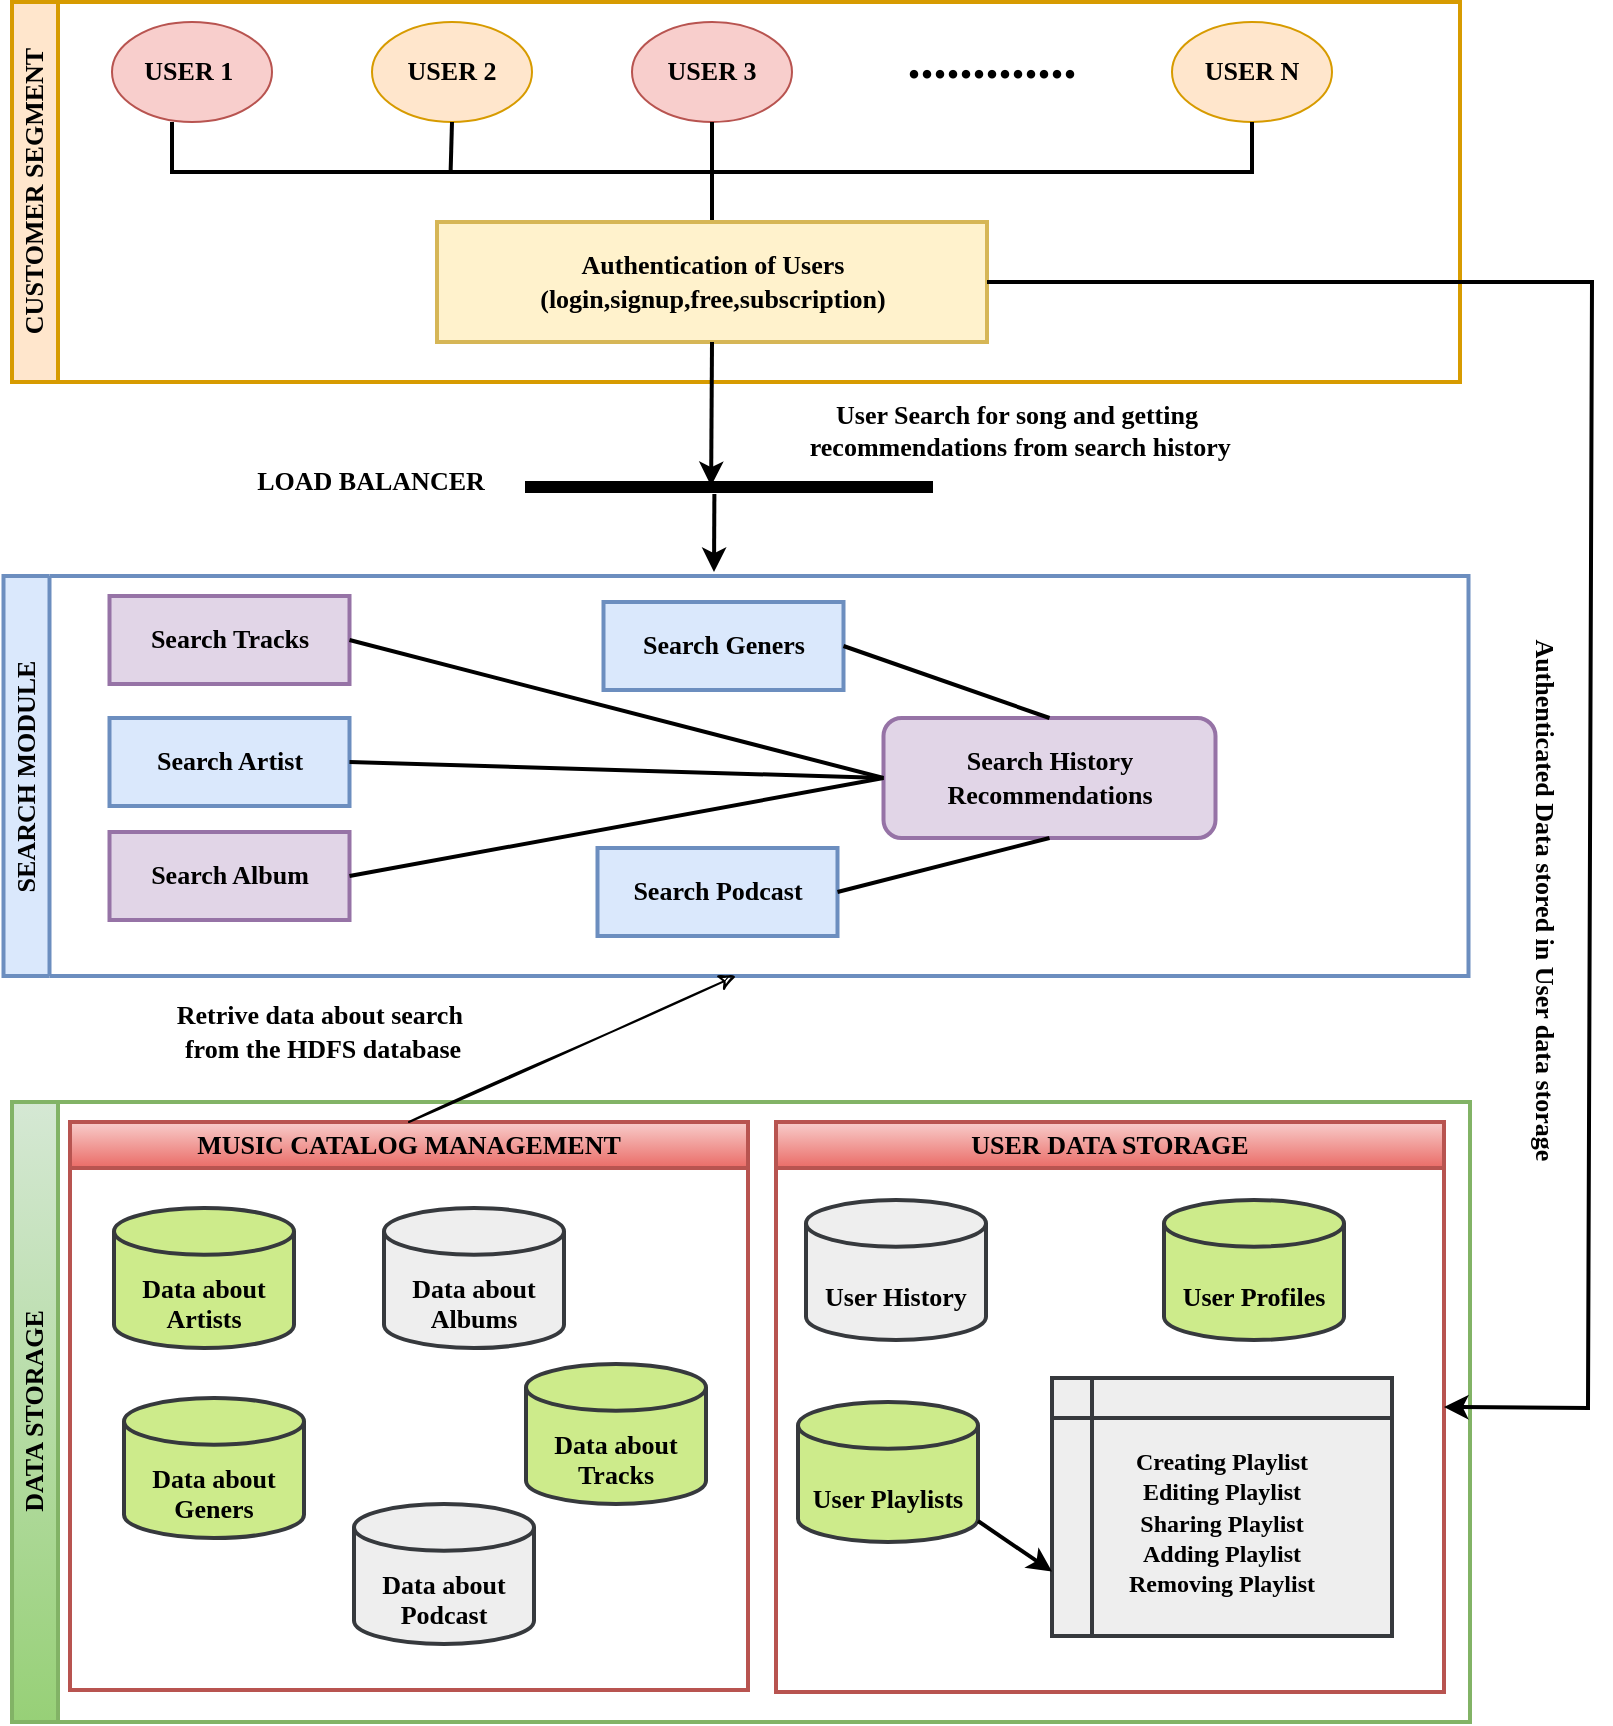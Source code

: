 <mxfile version="24.2.5" type="github">
  <diagram name="Page-1" id="ExRqaCatt30p1IcdAsLQ">
    <mxGraphModel dx="1050" dy="1622" grid="0" gridSize="10" guides="1" tooltips="1" connect="1" arrows="1" fold="1" page="1" pageScale="1" pageWidth="850" pageHeight="1100" math="0" shadow="0">
      <root>
        <mxCell id="0" />
        <mxCell id="1" parent="0" />
        <mxCell id="Uaap2v4NIkA0buS0Eumb-3" value="&lt;font style=&quot;font-size: 13px;&quot; face=&quot;Verdana&quot;&gt;&lt;b&gt;USER 1&amp;nbsp;&lt;/b&gt;&lt;/font&gt;" style="ellipse;whiteSpace=wrap;html=1;hachureGap=4;fontFamily=Architects Daughter;fontSource=https%3A%2F%2Ffonts.googleapis.com%2Fcss%3Ffamily%3DArchitects%2BDaughter;fillColor=#f8cecc;strokeColor=#b85450;" parent="1" vertex="1">
          <mxGeometry x="60" y="10" width="80" height="50" as="geometry" />
        </mxCell>
        <mxCell id="Uaap2v4NIkA0buS0Eumb-4" value="&lt;b style=&quot;font-family: Verdana; font-size: 13px;&quot;&gt;USER 3&lt;/b&gt;" style="ellipse;whiteSpace=wrap;html=1;hachureGap=4;fontFamily=Architects Daughter;fontSource=https%3A%2F%2Ffonts.googleapis.com%2Fcss%3Ffamily%3DArchitects%2BDaughter;fillColor=#f8cecc;strokeColor=#b85450;" parent="1" vertex="1">
          <mxGeometry x="320" y="10" width="80" height="50" as="geometry" />
        </mxCell>
        <mxCell id="Uaap2v4NIkA0buS0Eumb-5" value="&lt;b style=&quot;font-family: Verdana; font-size: 13px;&quot;&gt;USER 2&lt;/b&gt;" style="ellipse;whiteSpace=wrap;html=1;hachureGap=4;fontFamily=Architects Daughter;fontSource=https%3A%2F%2Ffonts.googleapis.com%2Fcss%3Ffamily%3DArchitects%2BDaughter;fillColor=#ffe6cc;strokeColor=#d79b00;" parent="1" vertex="1">
          <mxGeometry x="190" y="10" width="80" height="50" as="geometry" />
        </mxCell>
        <mxCell id="Uaap2v4NIkA0buS0Eumb-6" value="&lt;font face=&quot;Verdana&quot; style=&quot;font-size: 38px;&quot;&gt;&lt;b style=&quot;font-size: 26px;&quot;&gt;.............&lt;/b&gt;&lt;/font&gt;" style="text;html=1;align=center;verticalAlign=middle;whiteSpace=wrap;rounded=0;fontFamily=Architects Daughter;fontSource=https%3A%2F%2Ffonts.googleapis.com%2Fcss%3Ffamily%3DArchitects%2BDaughter;" parent="1" vertex="1">
          <mxGeometry x="470" y="10" width="60" height="30" as="geometry" />
        </mxCell>
        <mxCell id="Uaap2v4NIkA0buS0Eumb-9" value="&lt;b style=&quot;font-family: Verdana; font-size: 13px;&quot;&gt;USER N&lt;/b&gt;" style="ellipse;whiteSpace=wrap;html=1;hachureGap=4;fontFamily=Architects Daughter;fontSource=https%3A%2F%2Ffonts.googleapis.com%2Fcss%3Ffamily%3DArchitects%2BDaughter;fillColor=#ffe6cc;strokeColor=#d79b00;" parent="1" vertex="1">
          <mxGeometry x="590" y="10" width="80" height="50" as="geometry" />
        </mxCell>
        <mxCell id="Uaap2v4NIkA0buS0Eumb-10" value="" style="strokeWidth=2;html=1;shape=mxgraph.flowchart.annotation_2;align=left;labelPosition=right;pointerEvents=1;hachureGap=4;fontFamily=Architects Daughter;fontSource=https%3A%2F%2Ffonts.googleapis.com%2Fcss%3Ffamily%3DArchitects%2BDaughter;direction=north;" parent="1" vertex="1">
          <mxGeometry x="90" y="60" width="540" height="50" as="geometry" />
        </mxCell>
        <mxCell id="Uaap2v4NIkA0buS0Eumb-11" value="" style="endArrow=none;html=1;rounded=0;hachureGap=4;fontFamily=Architects Daughter;fontSource=https%3A%2F%2Ffonts.googleapis.com%2Fcss%3Ffamily%3DArchitects%2BDaughter;exitX=0.5;exitY=1;exitDx=0;exitDy=0;entryX=0.512;entryY=0.258;entryDx=0;entryDy=0;entryPerimeter=0;strokeWidth=2;fontStyle=1" parent="1" source="Uaap2v4NIkA0buS0Eumb-5" target="Uaap2v4NIkA0buS0Eumb-10" edge="1">
          <mxGeometry width="50" height="50" relative="1" as="geometry">
            <mxPoint x="350" y="230" as="sourcePoint" />
            <mxPoint x="250" y="190" as="targetPoint" />
          </mxGeometry>
        </mxCell>
        <mxCell id="Uaap2v4NIkA0buS0Eumb-12" value="" style="endArrow=none;html=1;rounded=0;hachureGap=4;fontFamily=Architects Daughter;fontSource=https%3A%2F%2Ffonts.googleapis.com%2Fcss%3Ffamily%3DArchitects%2BDaughter;exitX=1;exitY=0.5;exitDx=0;exitDy=0;exitPerimeter=0;strokeWidth=2;" parent="1" source="Uaap2v4NIkA0buS0Eumb-10" edge="1">
          <mxGeometry width="50" height="50" relative="1" as="geometry">
            <mxPoint x="350" y="230" as="sourcePoint" />
            <mxPoint x="360" y="90" as="targetPoint" />
          </mxGeometry>
        </mxCell>
        <mxCell id="Uaap2v4NIkA0buS0Eumb-14" value="&lt;font style=&quot;font-size: 13px;&quot; face=&quot;Verdana&quot;&gt;&lt;b&gt;Authentication of Users&lt;/b&gt;&lt;/font&gt;&lt;div&gt;&lt;font style=&quot;font-size: 13px;&quot; face=&quot;Verdana&quot;&gt;&lt;b&gt;(login,signup,free,subscription)&lt;/b&gt;&lt;/font&gt;&lt;/div&gt;" style="rounded=0;whiteSpace=wrap;html=1;hachureGap=4;fontFamily=Architects Daughter;fontSource=https%3A%2F%2Ffonts.googleapis.com%2Fcss%3Ffamily%3DArchitects%2BDaughter;strokeWidth=2;fillColor=#fff2cc;strokeColor=#d6b656;" parent="1" vertex="1">
          <mxGeometry x="222.5" y="110" width="275" height="60" as="geometry" />
        </mxCell>
        <mxCell id="Uaap2v4NIkA0buS0Eumb-15" value="&lt;font style=&quot;font-size: 13px;&quot; face=&quot;Verdana&quot;&gt;CUSTOMER SEGMENT&lt;/font&gt;" style="swimlane;horizontal=0;whiteSpace=wrap;html=1;hachureGap=4;fontFamily=Architects Daughter;fontSource=https%3A%2F%2Ffonts.googleapis.com%2Fcss%3Ffamily%3DArchitects%2BDaughter;strokeWidth=2;fillColor=#ffe6cc;strokeColor=#d79b00;" parent="1" vertex="1">
          <mxGeometry x="10" width="724" height="190" as="geometry" />
        </mxCell>
        <mxCell id="BjsdtnPxicf5f_ivqrXc-6" value="&lt;font style=&quot;font-size: 13px;&quot; face=&quot;Verdana&quot;&gt;DATA STORAGE&lt;/font&gt;" style="swimlane;horizontal=0;whiteSpace=wrap;html=1;hachureGap=4;fontFamily=Architects Daughter;fontSource=https%3A%2F%2Ffonts.googleapis.com%2Fcss%3Ffamily%3DArchitects%2BDaughter;strokeWidth=2;fillColor=#d5e8d4;gradientColor=#97d077;strokeColor=#82b366;" parent="1" vertex="1">
          <mxGeometry x="10" y="550" width="729" height="310" as="geometry" />
        </mxCell>
        <mxCell id="K-uQwObdjU8W2JQbkdcM-1" value="&lt;span style=&quot;font-family: Verdana; font-size: 13px;&quot;&gt;MUSIC CATALOG MANAGEMENT&lt;/span&gt;" style="swimlane;whiteSpace=wrap;html=1;hachureGap=4;fontFamily=Architects Daughter;fontSource=https%3A%2F%2Ffonts.googleapis.com%2Fcss%3Ffamily%3DArchitects%2BDaughter;strokeWidth=2;fillColor=#f8cecc;strokeColor=#b85450;gradientColor=#ea6b66;" vertex="1" parent="BjsdtnPxicf5f_ivqrXc-6">
          <mxGeometry x="29" y="10" width="339" height="284" as="geometry" />
        </mxCell>
        <mxCell id="K-uQwObdjU8W2JQbkdcM-2" value="&lt;p style=&quot;line-height: 110%;&quot;&gt;&lt;font size=&quot;1&quot; face=&quot;Verdana&quot;&gt;&lt;b style=&quot;font-size: 13px;&quot;&gt;&lt;br&gt;&lt;/b&gt;&lt;/font&gt;&lt;/p&gt;&lt;p style=&quot;line-height: 110%;&quot;&gt;&lt;font size=&quot;1&quot; face=&quot;Verdana&quot;&gt;&lt;b style=&quot;font-size: 13px;&quot;&gt;Data about Podcast&lt;/b&gt;&lt;/font&gt;&lt;/p&gt;" style="strokeWidth=2;html=1;shape=mxgraph.flowchart.database;whiteSpace=wrap;hachureGap=4;fontFamily=Architects Daughter;fontSource=https%3A%2F%2Ffonts.googleapis.com%2Fcss%3Ffamily%3DArchitects%2BDaughter;fillColor=#eeeeee;strokeColor=#36393d;" vertex="1" parent="K-uQwObdjU8W2JQbkdcM-1">
          <mxGeometry x="142" y="191" width="90" height="70" as="geometry" />
        </mxCell>
        <mxCell id="K-uQwObdjU8W2JQbkdcM-3" value="&lt;p style=&quot;line-height: 110%;&quot;&gt;&lt;font size=&quot;1&quot; face=&quot;Verdana&quot;&gt;&lt;b style=&quot;font-size: 13px;&quot;&gt;&lt;br&gt;&lt;/b&gt;&lt;/font&gt;&lt;/p&gt;&lt;p style=&quot;line-height: 110%;&quot;&gt;&lt;font size=&quot;1&quot; face=&quot;Verdana&quot;&gt;&lt;b style=&quot;font-size: 13px;&quot;&gt;Data about Tracks&lt;/b&gt;&lt;/font&gt;&lt;/p&gt;" style="strokeWidth=2;html=1;shape=mxgraph.flowchart.database;whiteSpace=wrap;hachureGap=4;fontFamily=Architects Daughter;fontSource=https%3A%2F%2Ffonts.googleapis.com%2Fcss%3Ffamily%3DArchitects%2BDaughter;fillColor=#cdeb8b;strokeColor=#36393d;" vertex="1" parent="K-uQwObdjU8W2JQbkdcM-1">
          <mxGeometry x="228" y="121" width="90" height="70" as="geometry" />
        </mxCell>
        <mxCell id="Uaap2v4NIkA0buS0Eumb-25" value="&lt;p style=&quot;line-height: 110%;&quot;&gt;&lt;font size=&quot;1&quot; face=&quot;Verdana&quot;&gt;&lt;b style=&quot;font-size: 13px;&quot;&gt;&lt;br&gt;&lt;/b&gt;&lt;/font&gt;&lt;/p&gt;&lt;p style=&quot;line-height: 110%;&quot;&gt;&lt;font size=&quot;1&quot; face=&quot;Verdana&quot;&gt;&lt;b style=&quot;font-size: 13px;&quot;&gt;Data about Geners&lt;/b&gt;&lt;/font&gt;&lt;/p&gt;" style="strokeWidth=2;html=1;shape=mxgraph.flowchart.database;whiteSpace=wrap;hachureGap=4;fontFamily=Architects Daughter;fontSource=https%3A%2F%2Ffonts.googleapis.com%2Fcss%3Ffamily%3DArchitects%2BDaughter;fillColor=#cdeb8b;strokeColor=#36393d;" parent="K-uQwObdjU8W2JQbkdcM-1" vertex="1">
          <mxGeometry x="27" y="138" width="90" height="70" as="geometry" />
        </mxCell>
        <mxCell id="Uaap2v4NIkA0buS0Eumb-23" value="&lt;p style=&quot;line-height: 110%;&quot;&gt;&lt;font size=&quot;1&quot; face=&quot;Verdana&quot;&gt;&lt;b style=&quot;font-size: 13px;&quot;&gt;&lt;br&gt;&lt;/b&gt;&lt;/font&gt;&lt;/p&gt;&lt;p style=&quot;line-height: 110%;&quot;&gt;&lt;font size=&quot;1&quot; face=&quot;Verdana&quot;&gt;&lt;b style=&quot;font-size: 13px;&quot;&gt;Data about Albums&lt;/b&gt;&lt;/font&gt;&lt;/p&gt;" style="strokeWidth=2;html=1;shape=mxgraph.flowchart.database;whiteSpace=wrap;hachureGap=4;fontFamily=Architects Daughter;fontSource=https%3A%2F%2Ffonts.googleapis.com%2Fcss%3Ffamily%3DArchitects%2BDaughter;fillColor=#eeeeee;strokeColor=#36393d;" parent="K-uQwObdjU8W2JQbkdcM-1" vertex="1">
          <mxGeometry x="157" y="43" width="90" height="70" as="geometry" />
        </mxCell>
        <mxCell id="Uaap2v4NIkA0buS0Eumb-17" value="&lt;p style=&quot;line-height: 110%;&quot;&gt;&lt;font size=&quot;1&quot; face=&quot;Verdana&quot;&gt;&lt;b style=&quot;font-size: 13px;&quot;&gt;&lt;br&gt;&lt;/b&gt;&lt;/font&gt;&lt;/p&gt;&lt;p style=&quot;line-height: 110%;&quot;&gt;&lt;font size=&quot;1&quot; face=&quot;Verdana&quot;&gt;&lt;b style=&quot;font-size: 13px;&quot;&gt;Data about Artists&lt;/b&gt;&lt;/font&gt;&lt;/p&gt;" style="strokeWidth=2;html=1;shape=mxgraph.flowchart.database;whiteSpace=wrap;hachureGap=4;fontFamily=Architects Daughter;fontSource=https%3A%2F%2Ffonts.googleapis.com%2Fcss%3Ffamily%3DArchitects%2BDaughter;fillColor=#cdeb8b;strokeColor=#36393d;" parent="K-uQwObdjU8W2JQbkdcM-1" vertex="1">
          <mxGeometry x="22" y="43" width="90" height="70" as="geometry" />
        </mxCell>
        <mxCell id="K-uQwObdjU8W2JQbkdcM-4" value="&lt;span style=&quot;font-family: Verdana; font-size: 13px;&quot;&gt;USER DATA STORAGE&lt;/span&gt;" style="swimlane;whiteSpace=wrap;html=1;hachureGap=4;fontFamily=Architects Daughter;fontSource=https%3A%2F%2Ffonts.googleapis.com%2Fcss%3Ffamily%3DArchitects%2BDaughter;startSize=23;strokeWidth=2;fillColor=#f8cecc;strokeColor=#b85450;gradientColor=#ea6b66;" vertex="1" parent="BjsdtnPxicf5f_ivqrXc-6">
          <mxGeometry x="382" y="10" width="334" height="285" as="geometry" />
        </mxCell>
        <mxCell id="BjsdtnPxicf5f_ivqrXc-4" value="&lt;p style=&quot;line-height: 110%;&quot;&gt;&lt;font size=&quot;1&quot; face=&quot;Verdana&quot;&gt;&lt;b style=&quot;font-size: 13px;&quot;&gt;&lt;br&gt;&lt;/b&gt;&lt;/font&gt;&lt;/p&gt;&lt;p style=&quot;line-height: 110%;&quot;&gt;&lt;font face=&quot;Verdana&quot;&gt;&lt;span style=&quot;font-size: 13px;&quot;&gt;&lt;b&gt;User History&lt;/b&gt;&lt;/span&gt;&lt;/font&gt;&lt;/p&gt;" style="strokeWidth=2;html=1;shape=mxgraph.flowchart.database;whiteSpace=wrap;hachureGap=4;fontFamily=Architects Daughter;fontSource=https%3A%2F%2Ffonts.googleapis.com%2Fcss%3Ffamily%3DArchitects%2BDaughter;fillColor=#eeeeee;strokeColor=#36393d;" parent="K-uQwObdjU8W2JQbkdcM-4" vertex="1">
          <mxGeometry x="15" y="39" width="90" height="70" as="geometry" />
        </mxCell>
        <mxCell id="BjsdtnPxicf5f_ivqrXc-2" value="&lt;p style=&quot;line-height: 110%;&quot;&gt;&lt;font size=&quot;1&quot; face=&quot;Verdana&quot;&gt;&lt;b style=&quot;font-size: 13px;&quot;&gt;&lt;br&gt;&lt;/b&gt;&lt;/font&gt;&lt;/p&gt;&lt;p style=&quot;line-height: 110%;&quot;&gt;&lt;font face=&quot;Verdana&quot;&gt;&lt;span style=&quot;font-size: 13px;&quot;&gt;&lt;b&gt;User Profiles&lt;/b&gt;&lt;/span&gt;&lt;/font&gt;&lt;/p&gt;" style="strokeWidth=2;html=1;shape=mxgraph.flowchart.database;whiteSpace=wrap;hachureGap=4;fontFamily=Architects Daughter;fontSource=https%3A%2F%2Ffonts.googleapis.com%2Fcss%3Ffamily%3DArchitects%2BDaughter;fillColor=#cdeb8b;strokeColor=#36393d;" parent="K-uQwObdjU8W2JQbkdcM-4" vertex="1">
          <mxGeometry x="194" y="39" width="90" height="70" as="geometry" />
        </mxCell>
        <mxCell id="BjsdtnPxicf5f_ivqrXc-3" value="&lt;p style=&quot;line-height: 110%;&quot;&gt;&lt;font size=&quot;1&quot; face=&quot;Verdana&quot;&gt;&lt;b style=&quot;font-size: 13px;&quot;&gt;&lt;br&gt;&lt;/b&gt;&lt;/font&gt;&lt;/p&gt;&lt;p style=&quot;line-height: 110%;&quot;&gt;&lt;font face=&quot;Verdana&quot;&gt;&lt;span style=&quot;font-size: 13px;&quot;&gt;&lt;b&gt;User Playlists&lt;/b&gt;&lt;/span&gt;&lt;/font&gt;&lt;/p&gt;" style="strokeWidth=2;html=1;shape=mxgraph.flowchart.database;whiteSpace=wrap;hachureGap=4;fontFamily=Architects Daughter;fontSource=https%3A%2F%2Ffonts.googleapis.com%2Fcss%3Ffamily%3DArchitects%2BDaughter;fillColor=#cdeb8b;strokeColor=#36393d;" parent="K-uQwObdjU8W2JQbkdcM-4" vertex="1">
          <mxGeometry x="11" y="140" width="90" height="70" as="geometry" />
        </mxCell>
        <mxCell id="K-uQwObdjU8W2JQbkdcM-5" value="&lt;div&gt;&lt;font face=&quot;Verdana&quot;&gt;&lt;b&gt;&lt;br&gt;&lt;/b&gt;&lt;/font&gt;&lt;/div&gt;&lt;font face=&quot;Verdana&quot;&gt;&lt;b&gt;Creating Playlist&lt;/b&gt;&lt;/font&gt;&lt;div&gt;&lt;b style=&quot;font-family: Verdana;&quot;&gt;Editing Playlist&lt;/b&gt;&lt;font face=&quot;Verdana&quot;&gt;&lt;b&gt;&lt;br&gt;&lt;/b&gt;&lt;/font&gt;&lt;/div&gt;&lt;div&gt;&lt;b style=&quot;font-family: Verdana;&quot;&gt;Sharing Playlist&lt;/b&gt;&lt;b style=&quot;font-family: Verdana;&quot;&gt;&lt;br&gt;&lt;/b&gt;&lt;/div&gt;&lt;div&gt;&lt;b style=&quot;font-family: Verdana;&quot;&gt;Adding Playlist&lt;/b&gt;&lt;/div&gt;&lt;div&gt;&lt;font face=&quot;Verdana&quot;&gt;&lt;b&gt;Removing Playlist&lt;/b&gt;&lt;/font&gt;&lt;/div&gt;" style="shape=internalStorage;whiteSpace=wrap;html=1;backgroundOutline=1;hachureGap=4;fontFamily=Architects Daughter;fontSource=https%3A%2F%2Ffonts.googleapis.com%2Fcss%3Ffamily%3DArchitects%2BDaughter;strokeWidth=2;fillColor=#eeeeee;strokeColor=#36393d;" vertex="1" parent="K-uQwObdjU8W2JQbkdcM-4">
          <mxGeometry x="138" y="128" width="170" height="129" as="geometry" />
        </mxCell>
        <mxCell id="K-uQwObdjU8W2JQbkdcM-35" value="" style="endArrow=classic;html=1;rounded=0;hachureGap=4;fontFamily=Architects Daughter;fontSource=https%3A%2F%2Ffonts.googleapis.com%2Fcss%3Ffamily%3DArchitects%2BDaughter;exitX=1;exitY=0.85;exitDx=0;exitDy=0;exitPerimeter=0;entryX=0;entryY=0.75;entryDx=0;entryDy=0;strokeWidth=2;" edge="1" parent="K-uQwObdjU8W2JQbkdcM-4" source="BjsdtnPxicf5f_ivqrXc-3" target="K-uQwObdjU8W2JQbkdcM-5">
          <mxGeometry width="50" height="50" relative="1" as="geometry">
            <mxPoint x="-105" y="216" as="sourcePoint" />
            <mxPoint x="-62" y="175" as="targetPoint" />
          </mxGeometry>
        </mxCell>
        <mxCell id="K-uQwObdjU8W2JQbkdcM-6" value="&lt;font face=&quot;Verdana&quot;&gt;&lt;span style=&quot;font-size: 13px;&quot;&gt;SEARCH MODULE&lt;/span&gt;&lt;/font&gt;" style="swimlane;horizontal=0;whiteSpace=wrap;html=1;hachureGap=4;fontFamily=Architects Daughter;fontSource=https%3A%2F%2Ffonts.googleapis.com%2Fcss%3Ffamily%3DArchitects%2BDaughter;strokeWidth=2;fillColor=#dae8fc;strokeColor=#6c8ebf;" vertex="1" parent="1">
          <mxGeometry x="5.75" y="287" width="732.5" height="200" as="geometry" />
        </mxCell>
        <mxCell id="K-uQwObdjU8W2JQbkdcM-8" value="&lt;font size=&quot;1&quot; face=&quot;Verdana&quot;&gt;&lt;b style=&quot;font-size: 13px;&quot;&gt;Search Artist&lt;/b&gt;&lt;/font&gt;" style="rounded=0;whiteSpace=wrap;html=1;hachureGap=4;fontFamily=Architects Daughter;fontSource=https%3A%2F%2Ffonts.googleapis.com%2Fcss%3Ffamily%3DArchitects%2BDaughter;strokeWidth=2;fillColor=#dae8fc;strokeColor=#6c8ebf;" vertex="1" parent="K-uQwObdjU8W2JQbkdcM-6">
          <mxGeometry x="53" y="71" width="120" height="44" as="geometry" />
        </mxCell>
        <mxCell id="K-uQwObdjU8W2JQbkdcM-9" value="&lt;font size=&quot;1&quot; face=&quot;Verdana&quot;&gt;&lt;b style=&quot;font-size: 13px;&quot;&gt;Search Tracks&lt;/b&gt;&lt;/font&gt;" style="rounded=0;whiteSpace=wrap;html=1;hachureGap=4;fontFamily=Architects Daughter;fontSource=https%3A%2F%2Ffonts.googleapis.com%2Fcss%3Ffamily%3DArchitects%2BDaughter;strokeWidth=2;fillColor=#e1d5e7;strokeColor=#9673a6;" vertex="1" parent="K-uQwObdjU8W2JQbkdcM-6">
          <mxGeometry x="53" y="10" width="120" height="44" as="geometry" />
        </mxCell>
        <mxCell id="K-uQwObdjU8W2JQbkdcM-10" value="&lt;font size=&quot;1&quot; face=&quot;Verdana&quot;&gt;&lt;b style=&quot;font-size: 13px;&quot;&gt;Search Geners&lt;/b&gt;&lt;/font&gt;" style="rounded=0;whiteSpace=wrap;html=1;hachureGap=4;fontFamily=Architects Daughter;fontSource=https%3A%2F%2Ffonts.googleapis.com%2Fcss%3Ffamily%3DArchitects%2BDaughter;strokeWidth=2;fillColor=#dae8fc;strokeColor=#6c8ebf;" vertex="1" parent="K-uQwObdjU8W2JQbkdcM-6">
          <mxGeometry x="300" y="13" width="120" height="44" as="geometry" />
        </mxCell>
        <mxCell id="K-uQwObdjU8W2JQbkdcM-11" value="&lt;font size=&quot;1&quot; face=&quot;Verdana&quot;&gt;&lt;b style=&quot;font-size: 13px;&quot;&gt;Search Podcast&lt;/b&gt;&lt;/font&gt;" style="rounded=0;whiteSpace=wrap;html=1;hachureGap=4;fontFamily=Architects Daughter;fontSource=https%3A%2F%2Ffonts.googleapis.com%2Fcss%3Ffamily%3DArchitects%2BDaughter;strokeWidth=2;fillColor=#dae8fc;strokeColor=#6c8ebf;" vertex="1" parent="K-uQwObdjU8W2JQbkdcM-6">
          <mxGeometry x="297" y="136" width="120" height="44" as="geometry" />
        </mxCell>
        <mxCell id="K-uQwObdjU8W2JQbkdcM-7" value="&lt;font size=&quot;1&quot; face=&quot;Verdana&quot;&gt;&lt;b style=&quot;font-size: 13px;&quot;&gt;Search Album&lt;/b&gt;&lt;/font&gt;" style="rounded=0;whiteSpace=wrap;html=1;hachureGap=4;fontFamily=Architects Daughter;fontSource=https%3A%2F%2Ffonts.googleapis.com%2Fcss%3Ffamily%3DArchitects%2BDaughter;strokeWidth=2;fillColor=#e1d5e7;strokeColor=#9673a6;" vertex="1" parent="K-uQwObdjU8W2JQbkdcM-6">
          <mxGeometry x="53" y="128" width="120" height="44" as="geometry" />
        </mxCell>
        <mxCell id="K-uQwObdjU8W2JQbkdcM-12" value="&lt;font size=&quot;1&quot; face=&quot;Verdana&quot;&gt;&lt;b style=&quot;font-size: 13px;&quot;&gt;Search History Recommendations&lt;/b&gt;&lt;/font&gt;" style="rounded=1;whiteSpace=wrap;html=1;hachureGap=4;fontFamily=Architects Daughter;fontSource=https%3A%2F%2Ffonts.googleapis.com%2Fcss%3Ffamily%3DArchitects%2BDaughter;strokeWidth=2;fillColor=#e1d5e7;strokeColor=#9673a6;" vertex="1" parent="K-uQwObdjU8W2JQbkdcM-6">
          <mxGeometry x="440" y="71" width="166" height="60" as="geometry" />
        </mxCell>
        <mxCell id="K-uQwObdjU8W2JQbkdcM-13" value="" style="endArrow=none;html=1;rounded=0;hachureGap=4;fontFamily=Architects Daughter;fontSource=https%3A%2F%2Ffonts.googleapis.com%2Fcss%3Ffamily%3DArchitects%2BDaughter;exitX=1;exitY=0.5;exitDx=0;exitDy=0;entryX=0;entryY=0.5;entryDx=0;entryDy=0;strokeWidth=2;endFill=0;" edge="1" parent="K-uQwObdjU8W2JQbkdcM-6" source="K-uQwObdjU8W2JQbkdcM-8" target="K-uQwObdjU8W2JQbkdcM-12">
          <mxGeometry width="50" height="50" relative="1" as="geometry">
            <mxPoint x="370" y="103" as="sourcePoint" />
            <mxPoint x="420" y="53" as="targetPoint" />
          </mxGeometry>
        </mxCell>
        <mxCell id="K-uQwObdjU8W2JQbkdcM-14" value="" style="endArrow=none;html=1;rounded=0;hachureGap=4;fontFamily=Architects Daughter;fontSource=https%3A%2F%2Ffonts.googleapis.com%2Fcss%3Ffamily%3DArchitects%2BDaughter;exitX=1;exitY=0.5;exitDx=0;exitDy=0;entryX=0;entryY=0.5;entryDx=0;entryDy=0;strokeWidth=2;endFill=0;" edge="1" parent="K-uQwObdjU8W2JQbkdcM-6" source="K-uQwObdjU8W2JQbkdcM-9" target="K-uQwObdjU8W2JQbkdcM-12">
          <mxGeometry width="50" height="50" relative="1" as="geometry">
            <mxPoint x="370" y="103" as="sourcePoint" />
            <mxPoint x="420" y="53" as="targetPoint" />
          </mxGeometry>
        </mxCell>
        <mxCell id="K-uQwObdjU8W2JQbkdcM-15" value="" style="endArrow=none;html=1;rounded=0;hachureGap=4;fontFamily=Architects Daughter;fontSource=https%3A%2F%2Ffonts.googleapis.com%2Fcss%3Ffamily%3DArchitects%2BDaughter;exitX=1;exitY=0.5;exitDx=0;exitDy=0;entryX=0;entryY=0.5;entryDx=0;entryDy=0;strokeWidth=2;endFill=0;" edge="1" parent="K-uQwObdjU8W2JQbkdcM-6" source="K-uQwObdjU8W2JQbkdcM-7" target="K-uQwObdjU8W2JQbkdcM-12">
          <mxGeometry width="50" height="50" relative="1" as="geometry">
            <mxPoint x="370" y="103" as="sourcePoint" />
            <mxPoint x="420" y="53" as="targetPoint" />
          </mxGeometry>
        </mxCell>
        <mxCell id="K-uQwObdjU8W2JQbkdcM-16" value="" style="endArrow=none;html=1;rounded=0;hachureGap=4;fontFamily=Architects Daughter;fontSource=https%3A%2F%2Ffonts.googleapis.com%2Fcss%3Ffamily%3DArchitects%2BDaughter;exitX=1;exitY=0.5;exitDx=0;exitDy=0;entryX=0.5;entryY=1;entryDx=0;entryDy=0;strokeWidth=2;" edge="1" parent="K-uQwObdjU8W2JQbkdcM-6" source="K-uQwObdjU8W2JQbkdcM-11" target="K-uQwObdjU8W2JQbkdcM-12">
          <mxGeometry width="50" height="50" relative="1" as="geometry">
            <mxPoint x="370" y="103" as="sourcePoint" />
            <mxPoint x="420" y="53" as="targetPoint" />
          </mxGeometry>
        </mxCell>
        <mxCell id="K-uQwObdjU8W2JQbkdcM-17" value="" style="endArrow=none;html=1;rounded=0;hachureGap=4;fontFamily=Architects Daughter;fontSource=https%3A%2F%2Ffonts.googleapis.com%2Fcss%3Ffamily%3DArchitects%2BDaughter;exitX=1;exitY=0.5;exitDx=0;exitDy=0;entryX=0.5;entryY=0;entryDx=0;entryDy=0;strokeWidth=2;" edge="1" parent="K-uQwObdjU8W2JQbkdcM-6" source="K-uQwObdjU8W2JQbkdcM-10" target="K-uQwObdjU8W2JQbkdcM-12">
          <mxGeometry width="50" height="50" relative="1" as="geometry">
            <mxPoint x="370" y="103" as="sourcePoint" />
            <mxPoint x="420" y="53" as="targetPoint" />
          </mxGeometry>
        </mxCell>
        <mxCell id="K-uQwObdjU8W2JQbkdcM-18" value="" style="endArrow=classic;html=1;rounded=0;hachureGap=4;fontFamily=Architects Daughter;fontSource=https%3A%2F%2Ffonts.googleapis.com%2Fcss%3Ffamily%3DArchitects%2BDaughter;exitX=0.5;exitY=1;exitDx=0;exitDy=0;strokeWidth=2;entryX=0.4;entryY=0.544;entryDx=0;entryDy=0;entryPerimeter=0;" edge="1" parent="1" source="Uaap2v4NIkA0buS0Eumb-14" target="K-uQwObdjU8W2JQbkdcM-29">
          <mxGeometry width="50" height="50" relative="1" as="geometry">
            <mxPoint x="381" y="293" as="sourcePoint" />
            <mxPoint x="360" y="228" as="targetPoint" />
          </mxGeometry>
        </mxCell>
        <mxCell id="K-uQwObdjU8W2JQbkdcM-19" value="&lt;b&gt;&lt;font style=&quot;font-size: 13px;&quot; face=&quot;Verdana&quot;&gt;User Search for song and getting&lt;/font&gt;&lt;/b&gt;&lt;div&gt;&lt;b&gt;&lt;font style=&quot;font-size: 13px;&quot; face=&quot;Verdana&quot;&gt;&amp;nbsp;recommendations from search history&lt;/font&gt;&lt;/b&gt;&lt;/div&gt;" style="edgeLabel;html=1;align=center;verticalAlign=middle;resizable=0;points=[];sketch=1;hachureGap=4;jiggle=2;curveFitting=1;fontFamily=Architects Daughter;fontSource=https%3A%2F%2Ffonts.googleapis.com%2Fcss%3Ffamily%3DArchitects%2BDaughter;" vertex="1" connectable="0" parent="K-uQwObdjU8W2JQbkdcM-18">
          <mxGeometry x="-0.07" y="-2" relative="1" as="geometry">
            <mxPoint x="154" y="10" as="offset" />
          </mxGeometry>
        </mxCell>
        <mxCell id="K-uQwObdjU8W2JQbkdcM-20" value="" style="endArrow=classic;html=1;rounded=0;sketch=1;hachureGap=4;jiggle=2;curveFitting=1;fontFamily=Architects Daughter;fontSource=https%3A%2F%2Ffonts.googleapis.com%2Fcss%3Ffamily%3DArchitects%2BDaughter;exitX=0.5;exitY=0;exitDx=0;exitDy=0;entryX=0.5;entryY=1;entryDx=0;entryDy=0;" edge="1" parent="1" source="K-uQwObdjU8W2JQbkdcM-1" target="K-uQwObdjU8W2JQbkdcM-6">
          <mxGeometry width="50" height="50" relative="1" as="geometry">
            <mxPoint x="381" y="591" as="sourcePoint" />
            <mxPoint x="431" y="541" as="targetPoint" />
          </mxGeometry>
        </mxCell>
        <mxCell id="K-uQwObdjU8W2JQbkdcM-21" value="&lt;font size=&quot;1&quot; face=&quot;Verdana&quot;&gt;&lt;b style=&quot;font-size: 13px;&quot;&gt;Retrive data about search&amp;nbsp;&lt;/b&gt;&lt;/font&gt;&lt;div&gt;&lt;font size=&quot;1&quot; face=&quot;Verdana&quot;&gt;&lt;b style=&quot;font-size: 13px;&quot;&gt;from the HDFS database&lt;/b&gt;&lt;/font&gt;&lt;/div&gt;" style="text;html=1;align=center;verticalAlign=middle;resizable=0;points=[];autosize=1;strokeColor=none;fillColor=none;fontFamily=Architects Daughter;fontSource=https%3A%2F%2Ffonts.googleapis.com%2Fcss%3Ffamily%3DArchitects%2BDaughter;" vertex="1" parent="1">
          <mxGeometry x="59" y="492" width="211" height="46" as="geometry" />
        </mxCell>
        <mxCell id="K-uQwObdjU8W2JQbkdcM-22" value="" style="endArrow=classic;html=1;rounded=0;hachureGap=4;fontFamily=Architects Daughter;fontSource=https%3A%2F%2Ffonts.googleapis.com%2Fcss%3Ffamily%3DArchitects%2BDaughter;exitX=1;exitY=0.5;exitDx=0;exitDy=0;entryX=1;entryY=0.5;entryDx=0;entryDy=0;strokeWidth=2;" edge="1" parent="1" source="Uaap2v4NIkA0buS0Eumb-14" target="K-uQwObdjU8W2JQbkdcM-4">
          <mxGeometry width="50" height="50" relative="1" as="geometry">
            <mxPoint x="381" y="389" as="sourcePoint" />
            <mxPoint x="794" y="170" as="targetPoint" />
            <Array as="points">
              <mxPoint x="800" y="140" />
              <mxPoint x="798" y="703" />
            </Array>
          </mxGeometry>
        </mxCell>
        <mxCell id="K-uQwObdjU8W2JQbkdcM-23" value="&lt;b&gt;&lt;font style=&quot;font-size: 13px;&quot; face=&quot;Verdana&quot;&gt;Authenticated Data&amp;nbsp;&lt;/font&gt;&lt;/b&gt;&lt;b&gt;&lt;font style=&quot;font-size: 13px;&quot; face=&quot;Verdana&quot;&gt;stored in User data storage&lt;/font&gt;&lt;/b&gt;" style="edgeLabel;html=1;align=center;verticalAlign=middle;resizable=0;points=[];sketch=1;hachureGap=4;jiggle=2;curveFitting=1;fontFamily=Architects Daughter;fontSource=https%3A%2F%2Ffonts.googleapis.com%2Fcss%3Ffamily%3DArchitects%2BDaughter;rotation=90;" vertex="1" connectable="0" parent="K-uQwObdjU8W2JQbkdcM-22">
          <mxGeometry x="0.043" y="-1" relative="1" as="geometry">
            <mxPoint x="-21" y="122" as="offset" />
          </mxGeometry>
        </mxCell>
        <mxCell id="K-uQwObdjU8W2JQbkdcM-29" value="" style="html=1;points=[];perimeter=orthogonalPerimeter;fillColor=strokeColor;hachureGap=4;fontFamily=Architects Daughter;fontSource=https%3A%2F%2Ffonts.googleapis.com%2Fcss%3Ffamily%3DArchitects%2BDaughter;direction=south;" vertex="1" parent="1">
          <mxGeometry x="267" y="240" width="203" height="5" as="geometry" />
        </mxCell>
        <mxCell id="K-uQwObdjU8W2JQbkdcM-32" value="&lt;b&gt;&lt;font style=&quot;font-size: 13px;&quot; face=&quot;Verdana&quot;&gt;LOAD BALANCER&lt;/font&gt;&lt;/b&gt;" style="text;html=1;align=center;verticalAlign=middle;resizable=0;points=[];autosize=1;strokeColor=none;fillColor=none;fontFamily=Architects Daughter;fontSource=https%3A%2F%2Ffonts.googleapis.com%2Fcss%3Ffamily%3DArchitects%2BDaughter;" vertex="1" parent="1">
          <mxGeometry x="118" y="225" width="141" height="29" as="geometry" />
        </mxCell>
        <mxCell id="K-uQwObdjU8W2JQbkdcM-34" value="" style="endArrow=classic;html=1;rounded=0;hachureGap=4;fontFamily=Architects Daughter;fontSource=https%3A%2F%2Ffonts.googleapis.com%2Fcss%3Ffamily%3DArchitects%2BDaughter;exitX=1.2;exitY=0.536;exitDx=0;exitDy=0;exitPerimeter=0;strokeWidth=2;" edge="1" parent="1" source="K-uQwObdjU8W2JQbkdcM-29">
          <mxGeometry width="50" height="50" relative="1" as="geometry">
            <mxPoint x="280" y="285" as="sourcePoint" />
            <mxPoint x="361" y="285" as="targetPoint" />
          </mxGeometry>
        </mxCell>
      </root>
    </mxGraphModel>
  </diagram>
</mxfile>
